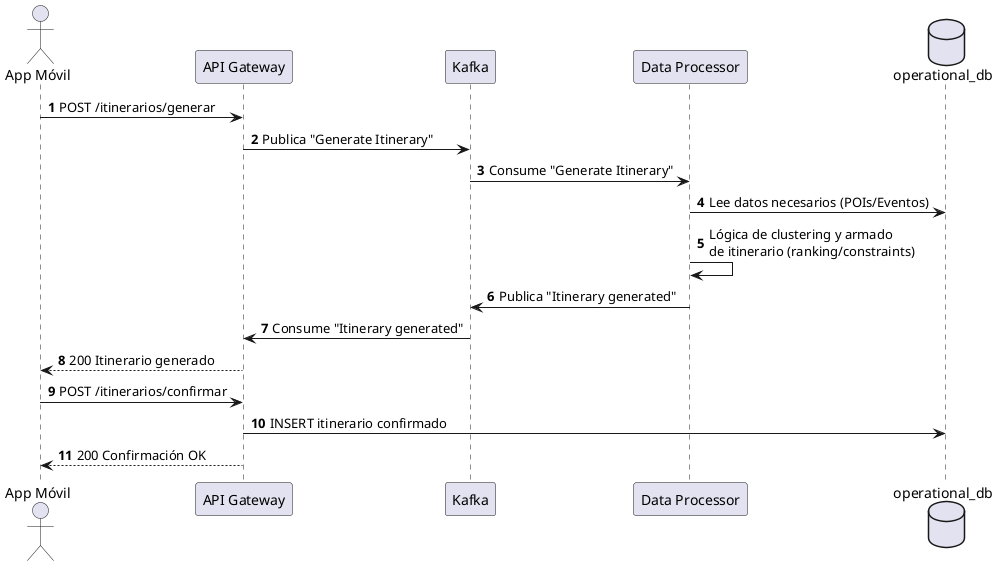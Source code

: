 @startuml secuencia_itinerario_clustering
autonumber
actor "App Móvil" as APP
participant "API Gateway" as GW
participant "Kafka" as KAFKA
participant "Data Processor" as DP
database "operational_db" as ODB

' Generación de itinerario (no persistido)
APP -> GW : POST /itinerarios/generar
GW -> KAFKA : Publica "Generate Itinerary"
KAFKA -> DP : Consume "Generate Itinerary"
DP -> ODB : Lee datos necesarios (POIs/Eventos)
DP -> DP : Lógica de clustering y armado\nde itinerario (ranking/constraints)
DP -> KAFKA : Publica "Itinerary generated"
KAFKA -> GW : Consume "Itinerary generated"
GW --> APP : 200 Itinerario generado

' Confirmación de itinerario
APP -> GW : POST /itinerarios/confirmar
GW -> ODB : INSERT itinerario confirmado
GW --> APP : 200 Confirmación OK
@enduml
